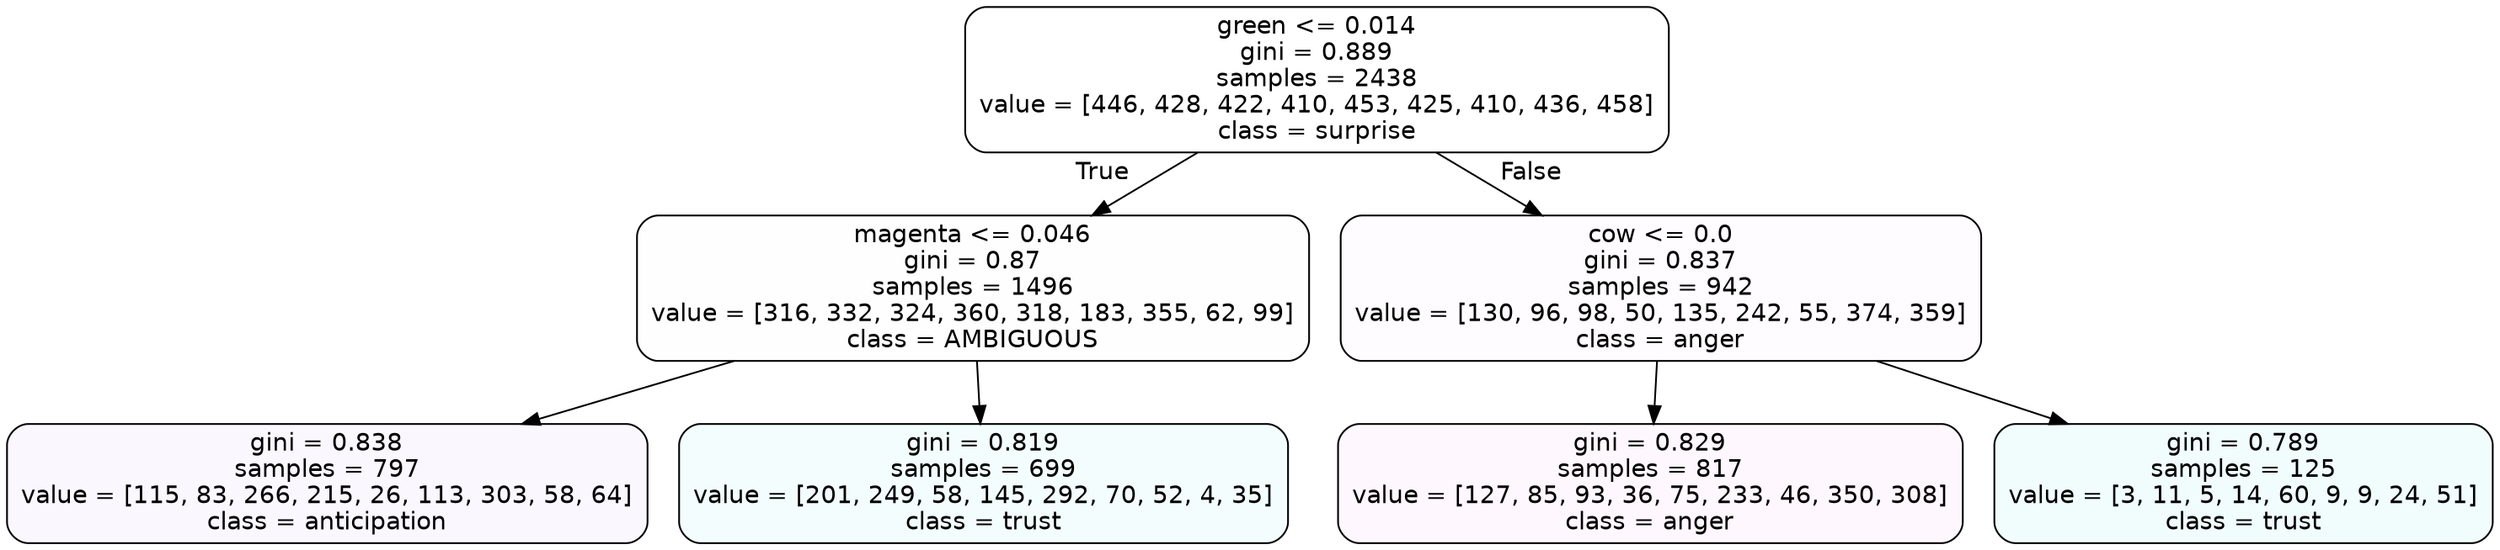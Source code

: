 digraph Tree {
node [shape=box, style="filled, rounded", color="black", fontname=helvetica] ;
edge [fontname=helvetica] ;
0 [label="green <= 0.014\ngini = 0.889\nsamples = 2438\nvalue = [446, 428, 422, 410, 453, 425, 410, 436, 458]\nclass = surprise", fillcolor="#e5396400"] ;
1 [label="magenta <= 0.046\ngini = 0.87\nsamples = 1496\nvalue = [316, 332, 324, 360, 318, 183, 355, 62, 99]\nclass = AMBIGUOUS", fillcolor="#39e58101"] ;
0 -> 1 [labeldistance=2.5, labelangle=45, headlabel="True"] ;
2 [label="gini = 0.838\nsamples = 797\nvalue = [115, 83, 266, 215, 26, 113, 303, 58, 64]\nclass = anticipation", fillcolor="#8139e50a"] ;
1 -> 2 ;
3 [label="gini = 0.819\nsamples = 699\nvalue = [201, 249, 58, 145, 292, 70, 52, 4, 35]\nclass = trust", fillcolor="#39d7e50d"] ;
1 -> 3 ;
4 [label="cow <= 0.0\ngini = 0.837\nsamples = 942\nvalue = [130, 96, 98, 50, 135, 242, 55, 374, 359]\nclass = anger", fillcolor="#e539d703"] ;
0 -> 4 [labeldistance=2.5, labelangle=-45, headlabel="False"] ;
5 [label="gini = 0.829\nsamples = 817\nvalue = [127, 85, 93, 36, 75, 233, 46, 350, 308]\nclass = anger", fillcolor="#e539d70a"] ;
4 -> 5 ;
6 [label="gini = 0.789\nsamples = 125\nvalue = [3, 11, 5, 14, 60, 9, 9, 24, 51]\nclass = trust", fillcolor="#39d7e511"] ;
4 -> 6 ;
}